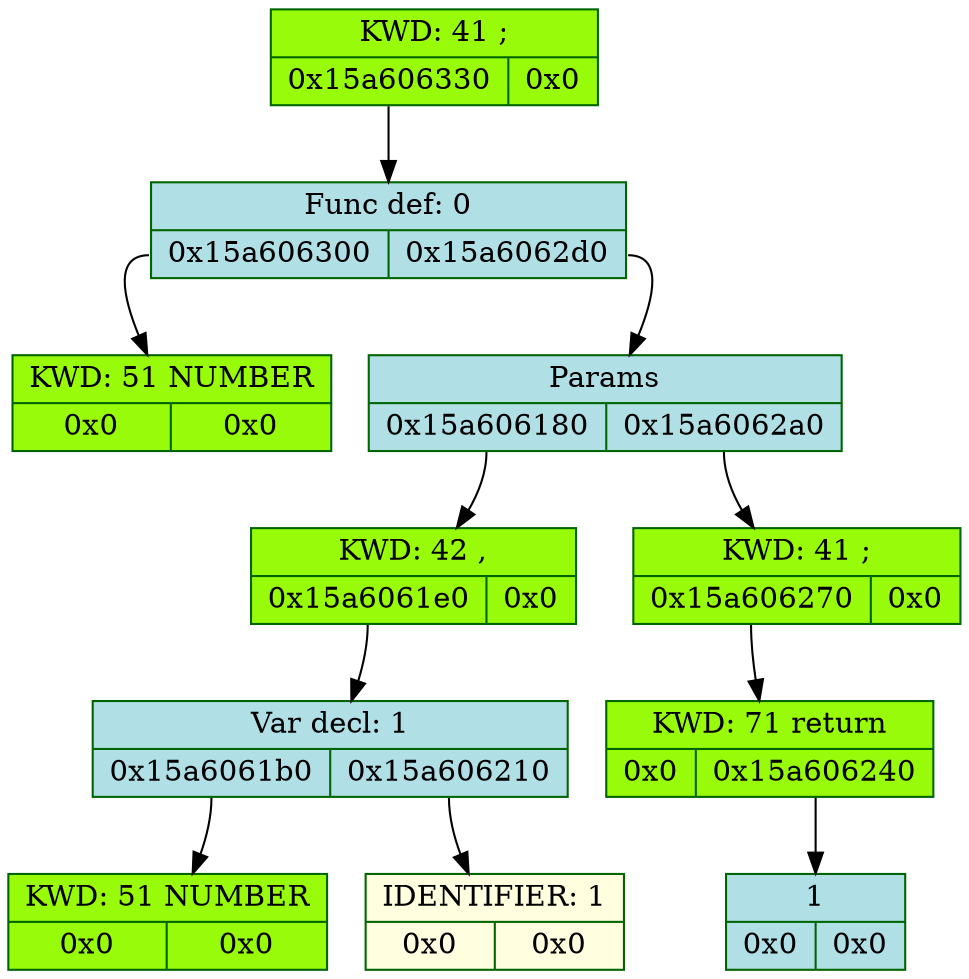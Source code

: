 digraph D{
	rankdir = TB

	node_5811233632 [color = "darkgreen", style = "filled", shape = "record", fillcolor = "#98FB9" label = "{KWD: 41 ;  | {<fl5811233632> 0x15a606330 | <fr5811233632> 0x0}}"]
	node_5811233632: <fl5811233632> -> node_5811233584 [color = "black", arrowhead = "normal", label = ""]
	node_5811233584 [color = "darkgreen", style = "filled", shape = "record", fillcolor = "#B0E0E6" label = "{Func def: 0  | {<fl5811233584> 0x15a606300 | <fr5811233584> 0x15a6062d0}}"]
	node_5811233584: <fl5811233584> -> node_5811233536 [color = "black", arrowhead = "normal", label = ""]
	node_5811233536 [color = "darkgreen", style = "filled", shape = "record", fillcolor = "#98FB9" label = "{KWD: 51 NUMBER  | {<fl5811233536> 0x0 | <fr5811233536> 0x0}}"]
	node_5811233584: <fr5811233584> -> node_5811233488 [color = "black", arrowhead = "normal", label = ""]
	node_5811233488 [color = "darkgreen", style = "filled", shape = "record", fillcolor = "#B0E0E6" label = "{Params  | {<fl5811233488> 0x15a606180 | <fr5811233488> 0x15a6062a0}}"]
	node_5811233488: <fl5811233488> -> node_5811233152 [color = "black", arrowhead = "normal", label = ""]
	node_5811233152 [color = "darkgreen", style = "filled", shape = "record", fillcolor = "#98FB9" label = "{KWD: 42 ,  | {<fl5811233152> 0x15a6061e0 | <fr5811233152> 0x0}}"]
	node_5811233152: <fl5811233152> -> node_5811233248 [color = "black", arrowhead = "normal", label = ""]
	node_5811233248 [color = "darkgreen", style = "filled", shape = "record", fillcolor = "#B0E0E6" label = "{Var decl: 1 | {<fl5811233248> 0x15a6061b0 | <fr5811233248> 0x15a606210}}"]
	node_5811233248: <fl5811233248> -> node_5811233200 [color = "black", arrowhead = "normal", label = ""]
	node_5811233200 [color = "darkgreen", style = "filled", shape = "record", fillcolor = "#98FB9" label = "{KWD: 51 NUMBER  | {<fl5811233200> 0x0 | <fr5811233200> 0x0}}"]
	node_5811233248: <fr5811233248> -> node_5811233296 [color = "black", arrowhead = "normal", label = ""]
	node_5811233296 [color = "darkgreen", style = "filled", shape = "record", fillcolor = "#FFFFE0" label = "{IDENTIFIER: 1 | {<fl5811233296> 0x0 | <fr5811233296> 0x0}}"]
	node_5811233488: <fr5811233488> -> node_5811233440 [color = "black", arrowhead = "normal", label = ""]
	node_5811233440 [color = "darkgreen", style = "filled", shape = "record", fillcolor = "#98FB9" label = "{KWD: 41 ;  | {<fl5811233440> 0x15a606270 | <fr5811233440> 0x0}}"]
	node_5811233440: <fl5811233440> -> node_5811233392 [color = "black", arrowhead = "normal", label = ""]
	node_5811233392 [color = "darkgreen", style = "filled", shape = "record", fillcolor = "#98FB9" label = "{KWD: 71 return  | {<fl5811233392> 0x0 | <fr5811233392> 0x15a606240}}"]
	node_5811233392: <fr5811233392> -> node_5811233344 [color = "black", arrowhead = "normal", label = ""]
	node_5811233344 [color = "darkgreen", style = "filled", shape = "record", fillcolor = "#B0E0E6" label = "{1  | {<fl5811233344> 0x0 | <fr5811233344> 0x0}}"]
}